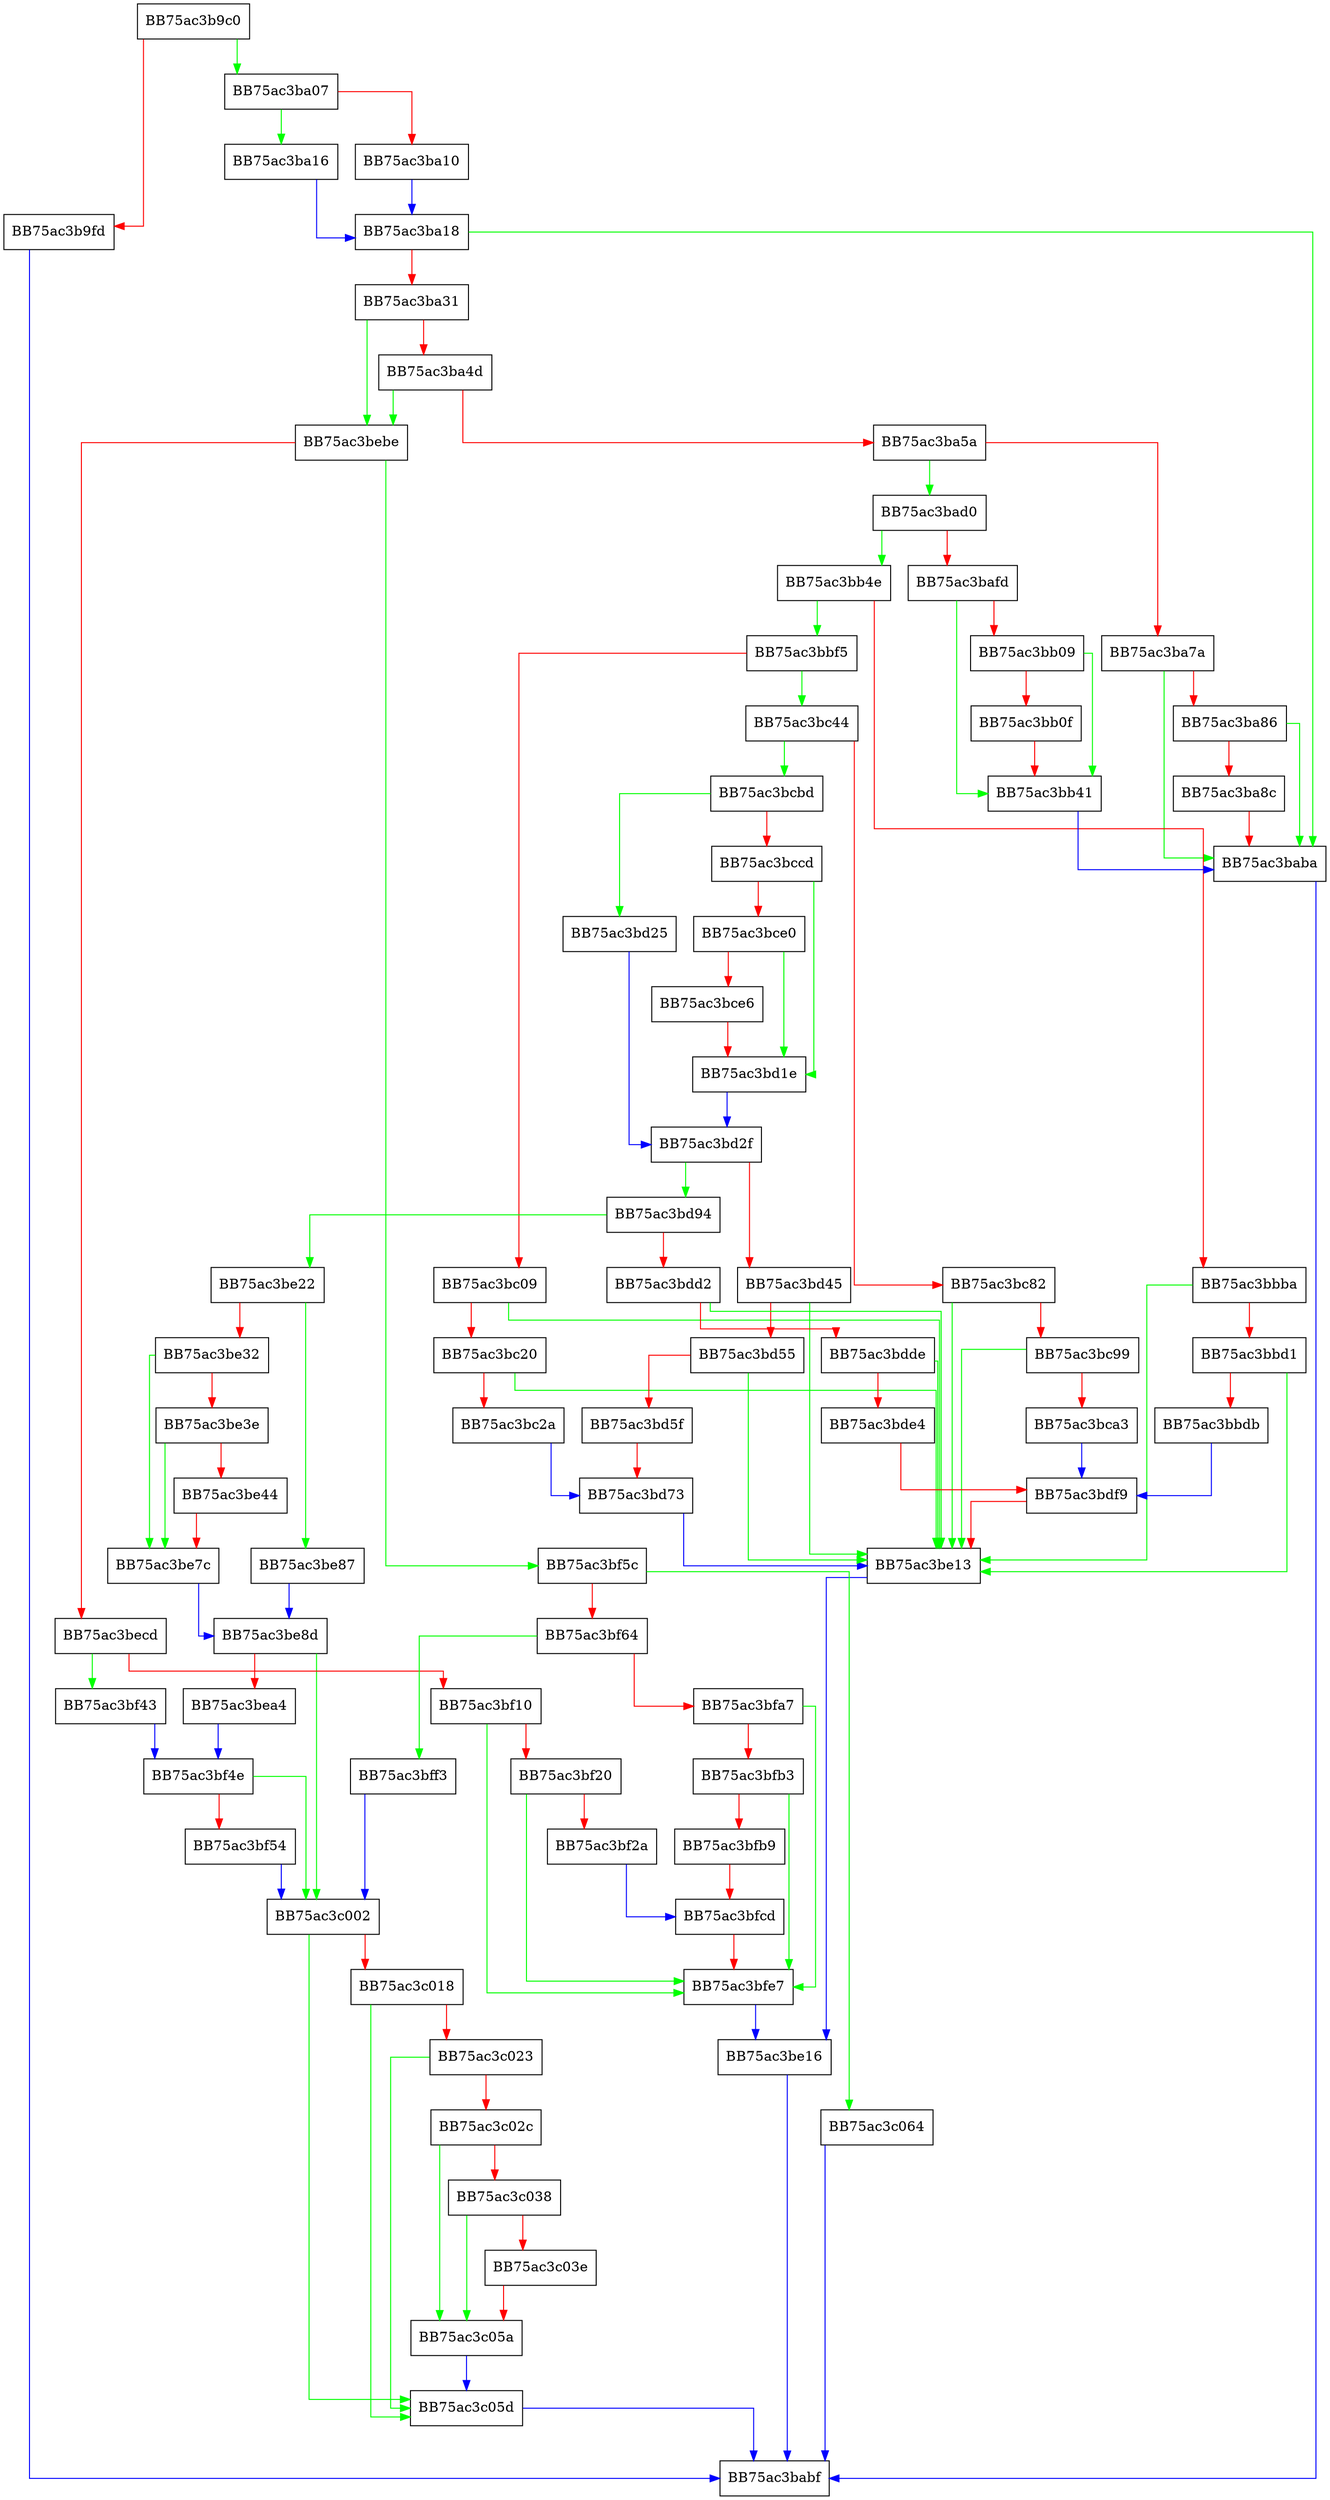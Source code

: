 digraph OpenFile {
  node [shape="box"];
  graph [splines=ortho];
  BB75ac3b9c0 -> BB75ac3ba07 [color="green"];
  BB75ac3b9c0 -> BB75ac3b9fd [color="red"];
  BB75ac3b9fd -> BB75ac3babf [color="blue"];
  BB75ac3ba07 -> BB75ac3ba16 [color="green"];
  BB75ac3ba07 -> BB75ac3ba10 [color="red"];
  BB75ac3ba10 -> BB75ac3ba18 [color="blue"];
  BB75ac3ba16 -> BB75ac3ba18 [color="blue"];
  BB75ac3ba18 -> BB75ac3baba [color="green"];
  BB75ac3ba18 -> BB75ac3ba31 [color="red"];
  BB75ac3ba31 -> BB75ac3bebe [color="green"];
  BB75ac3ba31 -> BB75ac3ba4d [color="red"];
  BB75ac3ba4d -> BB75ac3bebe [color="green"];
  BB75ac3ba4d -> BB75ac3ba5a [color="red"];
  BB75ac3ba5a -> BB75ac3bad0 [color="green"];
  BB75ac3ba5a -> BB75ac3ba7a [color="red"];
  BB75ac3ba7a -> BB75ac3baba [color="green"];
  BB75ac3ba7a -> BB75ac3ba86 [color="red"];
  BB75ac3ba86 -> BB75ac3baba [color="green"];
  BB75ac3ba86 -> BB75ac3ba8c [color="red"];
  BB75ac3ba8c -> BB75ac3baba [color="red"];
  BB75ac3baba -> BB75ac3babf [color="blue"];
  BB75ac3bad0 -> BB75ac3bb4e [color="green"];
  BB75ac3bad0 -> BB75ac3bafd [color="red"];
  BB75ac3bafd -> BB75ac3bb41 [color="green"];
  BB75ac3bafd -> BB75ac3bb09 [color="red"];
  BB75ac3bb09 -> BB75ac3bb41 [color="green"];
  BB75ac3bb09 -> BB75ac3bb0f [color="red"];
  BB75ac3bb0f -> BB75ac3bb41 [color="red"];
  BB75ac3bb41 -> BB75ac3baba [color="blue"];
  BB75ac3bb4e -> BB75ac3bbf5 [color="green"];
  BB75ac3bb4e -> BB75ac3bbba [color="red"];
  BB75ac3bbba -> BB75ac3be13 [color="green"];
  BB75ac3bbba -> BB75ac3bbd1 [color="red"];
  BB75ac3bbd1 -> BB75ac3be13 [color="green"];
  BB75ac3bbd1 -> BB75ac3bbdb [color="red"];
  BB75ac3bbdb -> BB75ac3bdf9 [color="blue"];
  BB75ac3bbf5 -> BB75ac3bc44 [color="green"];
  BB75ac3bbf5 -> BB75ac3bc09 [color="red"];
  BB75ac3bc09 -> BB75ac3be13 [color="green"];
  BB75ac3bc09 -> BB75ac3bc20 [color="red"];
  BB75ac3bc20 -> BB75ac3be13 [color="green"];
  BB75ac3bc20 -> BB75ac3bc2a [color="red"];
  BB75ac3bc2a -> BB75ac3bd73 [color="blue"];
  BB75ac3bc44 -> BB75ac3bcbd [color="green"];
  BB75ac3bc44 -> BB75ac3bc82 [color="red"];
  BB75ac3bc82 -> BB75ac3be13 [color="green"];
  BB75ac3bc82 -> BB75ac3bc99 [color="red"];
  BB75ac3bc99 -> BB75ac3be13 [color="green"];
  BB75ac3bc99 -> BB75ac3bca3 [color="red"];
  BB75ac3bca3 -> BB75ac3bdf9 [color="blue"];
  BB75ac3bcbd -> BB75ac3bd25 [color="green"];
  BB75ac3bcbd -> BB75ac3bccd [color="red"];
  BB75ac3bccd -> BB75ac3bd1e [color="green"];
  BB75ac3bccd -> BB75ac3bce0 [color="red"];
  BB75ac3bce0 -> BB75ac3bd1e [color="green"];
  BB75ac3bce0 -> BB75ac3bce6 [color="red"];
  BB75ac3bce6 -> BB75ac3bd1e [color="red"];
  BB75ac3bd1e -> BB75ac3bd2f [color="blue"];
  BB75ac3bd25 -> BB75ac3bd2f [color="blue"];
  BB75ac3bd2f -> BB75ac3bd94 [color="green"];
  BB75ac3bd2f -> BB75ac3bd45 [color="red"];
  BB75ac3bd45 -> BB75ac3be13 [color="green"];
  BB75ac3bd45 -> BB75ac3bd55 [color="red"];
  BB75ac3bd55 -> BB75ac3be13 [color="green"];
  BB75ac3bd55 -> BB75ac3bd5f [color="red"];
  BB75ac3bd5f -> BB75ac3bd73 [color="red"];
  BB75ac3bd73 -> BB75ac3be13 [color="blue"];
  BB75ac3bd94 -> BB75ac3be22 [color="green"];
  BB75ac3bd94 -> BB75ac3bdd2 [color="red"];
  BB75ac3bdd2 -> BB75ac3be13 [color="green"];
  BB75ac3bdd2 -> BB75ac3bdde [color="red"];
  BB75ac3bdde -> BB75ac3be13 [color="green"];
  BB75ac3bdde -> BB75ac3bde4 [color="red"];
  BB75ac3bde4 -> BB75ac3bdf9 [color="red"];
  BB75ac3bdf9 -> BB75ac3be13 [color="red"];
  BB75ac3be13 -> BB75ac3be16 [color="blue"];
  BB75ac3be16 -> BB75ac3babf [color="blue"];
  BB75ac3be22 -> BB75ac3be87 [color="green"];
  BB75ac3be22 -> BB75ac3be32 [color="red"];
  BB75ac3be32 -> BB75ac3be7c [color="green"];
  BB75ac3be32 -> BB75ac3be3e [color="red"];
  BB75ac3be3e -> BB75ac3be7c [color="green"];
  BB75ac3be3e -> BB75ac3be44 [color="red"];
  BB75ac3be44 -> BB75ac3be7c [color="red"];
  BB75ac3be7c -> BB75ac3be8d [color="blue"];
  BB75ac3be87 -> BB75ac3be8d [color="blue"];
  BB75ac3be8d -> BB75ac3c002 [color="green"];
  BB75ac3be8d -> BB75ac3bea4 [color="red"];
  BB75ac3bea4 -> BB75ac3bf4e [color="blue"];
  BB75ac3bebe -> BB75ac3bf5c [color="green"];
  BB75ac3bebe -> BB75ac3becd [color="red"];
  BB75ac3becd -> BB75ac3bf43 [color="green"];
  BB75ac3becd -> BB75ac3bf10 [color="red"];
  BB75ac3bf10 -> BB75ac3bfe7 [color="green"];
  BB75ac3bf10 -> BB75ac3bf20 [color="red"];
  BB75ac3bf20 -> BB75ac3bfe7 [color="green"];
  BB75ac3bf20 -> BB75ac3bf2a [color="red"];
  BB75ac3bf2a -> BB75ac3bfcd [color="blue"];
  BB75ac3bf43 -> BB75ac3bf4e [color="blue"];
  BB75ac3bf4e -> BB75ac3c002 [color="green"];
  BB75ac3bf4e -> BB75ac3bf54 [color="red"];
  BB75ac3bf54 -> BB75ac3c002 [color="blue"];
  BB75ac3bf5c -> BB75ac3c064 [color="green"];
  BB75ac3bf5c -> BB75ac3bf64 [color="red"];
  BB75ac3bf64 -> BB75ac3bff3 [color="green"];
  BB75ac3bf64 -> BB75ac3bfa7 [color="red"];
  BB75ac3bfa7 -> BB75ac3bfe7 [color="green"];
  BB75ac3bfa7 -> BB75ac3bfb3 [color="red"];
  BB75ac3bfb3 -> BB75ac3bfe7 [color="green"];
  BB75ac3bfb3 -> BB75ac3bfb9 [color="red"];
  BB75ac3bfb9 -> BB75ac3bfcd [color="red"];
  BB75ac3bfcd -> BB75ac3bfe7 [color="red"];
  BB75ac3bfe7 -> BB75ac3be16 [color="blue"];
  BB75ac3bff3 -> BB75ac3c002 [color="blue"];
  BB75ac3c002 -> BB75ac3c05d [color="green"];
  BB75ac3c002 -> BB75ac3c018 [color="red"];
  BB75ac3c018 -> BB75ac3c05d [color="green"];
  BB75ac3c018 -> BB75ac3c023 [color="red"];
  BB75ac3c023 -> BB75ac3c05d [color="green"];
  BB75ac3c023 -> BB75ac3c02c [color="red"];
  BB75ac3c02c -> BB75ac3c05a [color="green"];
  BB75ac3c02c -> BB75ac3c038 [color="red"];
  BB75ac3c038 -> BB75ac3c05a [color="green"];
  BB75ac3c038 -> BB75ac3c03e [color="red"];
  BB75ac3c03e -> BB75ac3c05a [color="red"];
  BB75ac3c05a -> BB75ac3c05d [color="blue"];
  BB75ac3c05d -> BB75ac3babf [color="blue"];
  BB75ac3c064 -> BB75ac3babf [color="blue"];
}
